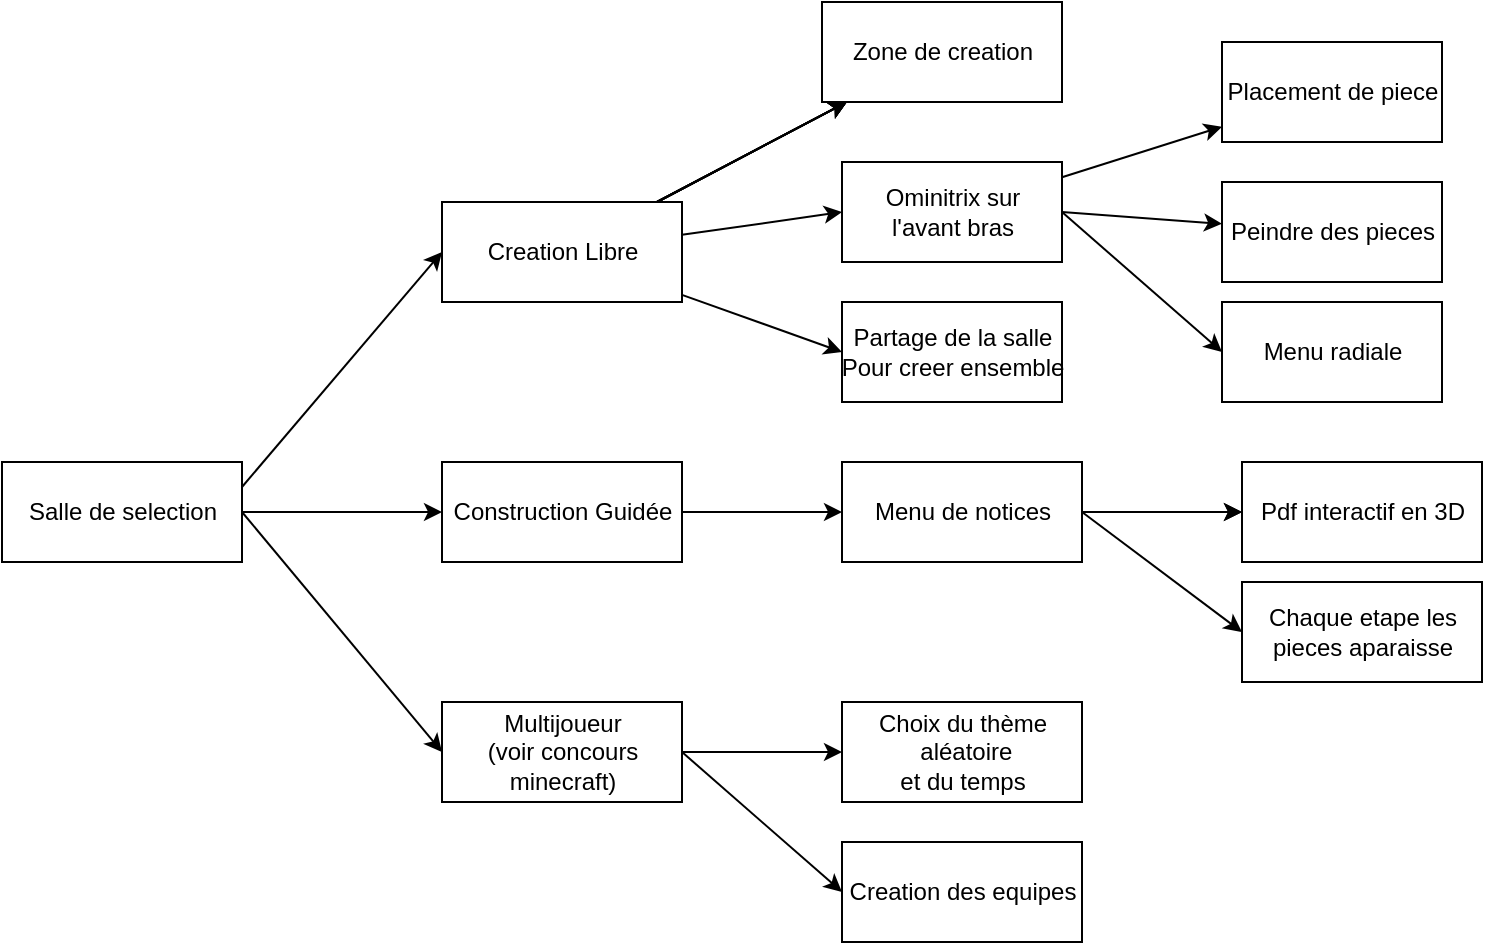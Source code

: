 <mxfile>
    <diagram id="5JGs2AWjne60HqyosO0a" name="Page-1">
        <mxGraphModel dx="896" dy="607" grid="1" gridSize="10" guides="1" tooltips="1" connect="1" arrows="1" fold="1" page="1" pageScale="1" pageWidth="827" pageHeight="1169" math="0" shadow="0">
            <root>
                <mxCell id="0"/>
                <mxCell id="1" parent="0"/>
                <mxCell id="7" value="" style="edgeStyle=none;html=1;" parent="1" source="2" target="6" edge="1">
                    <mxGeometry relative="1" as="geometry"/>
                </mxCell>
                <mxCell id="8" value="" style="edgeStyle=none;html=1;" parent="1" source="2" target="6" edge="1">
                    <mxGeometry relative="1" as="geometry"/>
                </mxCell>
                <mxCell id="9" value="" style="edgeStyle=none;html=1;" parent="1" source="2" target="6" edge="1">
                    <mxGeometry relative="1" as="geometry"/>
                </mxCell>
                <mxCell id="11" value="" style="edgeStyle=none;html=1;" parent="1" source="2" target="6" edge="1">
                    <mxGeometry relative="1" as="geometry"/>
                </mxCell>
                <mxCell id="12" value="" style="edgeStyle=none;html=1;" parent="1" source="2" target="6" edge="1">
                    <mxGeometry relative="1" as="geometry"/>
                </mxCell>
                <mxCell id="13" style="edgeStyle=none;html=1;entryX=0;entryY=0.5;entryDx=0;entryDy=0;" parent="1" source="2" target="14" edge="1">
                    <mxGeometry relative="1" as="geometry">
                        <mxPoint x="470" y="200" as="targetPoint"/>
                    </mxGeometry>
                </mxCell>
                <mxCell id="40" style="edgeStyle=none;html=1;entryX=0;entryY=0.5;entryDx=0;entryDy=0;" parent="1" source="2" target="38" edge="1">
                    <mxGeometry relative="1" as="geometry"/>
                </mxCell>
                <mxCell id="2" value="Creation Libre" style="html=1;" parent="1" vertex="1">
                    <mxGeometry x="270" y="150" width="120" height="50" as="geometry"/>
                </mxCell>
                <mxCell id="20" value="" style="edgeStyle=none;html=1;" parent="1" source="3" target="19" edge="1">
                    <mxGeometry relative="1" as="geometry"/>
                </mxCell>
                <mxCell id="3" value="Construction Guidée" style="html=1;" parent="1" vertex="1">
                    <mxGeometry x="270" y="280" width="120" height="50" as="geometry"/>
                </mxCell>
                <mxCell id="32" value="" style="edgeStyle=none;html=1;" parent="1" source="4" target="31" edge="1">
                    <mxGeometry relative="1" as="geometry"/>
                </mxCell>
                <mxCell id="37" style="edgeStyle=none;html=1;exitX=1;exitY=0.5;exitDx=0;exitDy=0;entryX=0;entryY=0.5;entryDx=0;entryDy=0;" parent="1" source="4" target="36" edge="1">
                    <mxGeometry relative="1" as="geometry"/>
                </mxCell>
                <mxCell id="4" value="Multijoueur&lt;br&gt;(voir concours &lt;br&gt;minecraft)" style="html=1;" parent="1" vertex="1">
                    <mxGeometry x="270" y="400" width="120" height="50" as="geometry"/>
                </mxCell>
                <mxCell id="6" value="Zone de creation" style="html=1;" parent="1" vertex="1">
                    <mxGeometry x="460" y="50" width="120" height="50" as="geometry"/>
                </mxCell>
                <mxCell id="16" value="" style="edgeStyle=none;html=1;" parent="1" source="14" target="15" edge="1">
                    <mxGeometry relative="1" as="geometry"/>
                </mxCell>
                <mxCell id="18" style="edgeStyle=none;html=1;exitX=1;exitY=0.5;exitDx=0;exitDy=0;" parent="1" source="14" target="17" edge="1">
                    <mxGeometry relative="1" as="geometry"/>
                </mxCell>
                <mxCell id="42" style="edgeStyle=none;html=1;exitX=1;exitY=0.5;exitDx=0;exitDy=0;entryX=0;entryY=0.5;entryDx=0;entryDy=0;" edge="1" parent="1" source="14" target="41">
                    <mxGeometry relative="1" as="geometry"/>
                </mxCell>
                <mxCell id="14" value="Ominitrix sur &lt;br&gt;l'avant bras" style="html=1;" parent="1" vertex="1">
                    <mxGeometry x="470" y="130" width="110" height="50" as="geometry"/>
                </mxCell>
                <mxCell id="15" value="Placement de piece" style="html=1;" parent="1" vertex="1">
                    <mxGeometry x="660" y="70" width="110" height="50" as="geometry"/>
                </mxCell>
                <mxCell id="17" value="Peindre des pieces" style="html=1;" parent="1" vertex="1">
                    <mxGeometry x="660" y="140" width="110" height="50" as="geometry"/>
                </mxCell>
                <mxCell id="22" value="" style="edgeStyle=none;html=1;" parent="1" source="19" target="21" edge="1">
                    <mxGeometry relative="1" as="geometry"/>
                </mxCell>
                <mxCell id="23" value="" style="edgeStyle=none;html=1;" parent="1" source="19" target="21" edge="1">
                    <mxGeometry relative="1" as="geometry"/>
                </mxCell>
                <mxCell id="25" style="edgeStyle=none;html=1;exitX=1;exitY=0.5;exitDx=0;exitDy=0;entryX=0;entryY=0.5;entryDx=0;entryDy=0;" parent="1" source="19" target="24" edge="1">
                    <mxGeometry relative="1" as="geometry"/>
                </mxCell>
                <mxCell id="19" value="Menu de notices" style="html=1;" parent="1" vertex="1">
                    <mxGeometry x="470" y="280" width="120" height="50" as="geometry"/>
                </mxCell>
                <mxCell id="21" value="Pdf interactif en 3D" style="html=1;" parent="1" vertex="1">
                    <mxGeometry x="670" y="280" width="120" height="50" as="geometry"/>
                </mxCell>
                <mxCell id="24" value="Chaque etape les &lt;br&gt;pieces aparaisse" style="html=1;rounded=0;align=center;" parent="1" vertex="1">
                    <mxGeometry x="670" y="340" width="120" height="50" as="geometry"/>
                </mxCell>
                <mxCell id="27" style="edgeStyle=none;html=1;exitX=1;exitY=0.25;exitDx=0;exitDy=0;entryX=0;entryY=0.5;entryDx=0;entryDy=0;" parent="1" source="26" target="2" edge="1">
                    <mxGeometry relative="1" as="geometry"/>
                </mxCell>
                <mxCell id="28" style="edgeStyle=none;html=1;exitX=1;exitY=0.5;exitDx=0;exitDy=0;entryX=0;entryY=0.5;entryDx=0;entryDy=0;" parent="1" source="26" target="3" edge="1">
                    <mxGeometry relative="1" as="geometry"/>
                </mxCell>
                <mxCell id="29" style="edgeStyle=none;html=1;exitX=1;exitY=0.5;exitDx=0;exitDy=0;entryX=0;entryY=0.5;entryDx=0;entryDy=0;" parent="1" source="26" target="4" edge="1">
                    <mxGeometry relative="1" as="geometry"/>
                </mxCell>
                <mxCell id="26" value="Salle de selection" style="html=1;" parent="1" vertex="1">
                    <mxGeometry x="50" y="280" width="120" height="50" as="geometry"/>
                </mxCell>
                <mxCell id="31" value="Choix du thème&lt;br&gt;&amp;nbsp;aléatoire &lt;br&gt;et du temps" style="html=1;" parent="1" vertex="1">
                    <mxGeometry x="470" y="400" width="120" height="50" as="geometry"/>
                </mxCell>
                <mxCell id="36" value="Creation des equipes" style="html=1;" parent="1" vertex="1">
                    <mxGeometry x="470" y="470" width="120" height="50" as="geometry"/>
                </mxCell>
                <mxCell id="38" value="Partage de la salle&lt;br&gt;Pour creer ensemble" style="html=1;" parent="1" vertex="1">
                    <mxGeometry x="470" y="200" width="110" height="50" as="geometry"/>
                </mxCell>
                <mxCell id="41" value="Menu radiale" style="html=1;" vertex="1" parent="1">
                    <mxGeometry x="660" y="200" width="110" height="50" as="geometry"/>
                </mxCell>
            </root>
        </mxGraphModel>
    </diagram>
</mxfile>